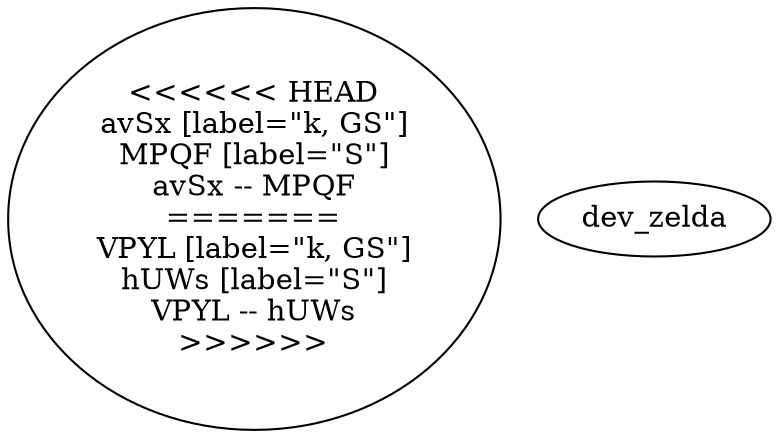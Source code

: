 graph {
<<<<<<< HEAD
avSx [label="k, GS"]
MPQF [label="S"]
avSx -- MPQF
=======
VPYL [label="k, GS"]
hUWs [label="S"]
VPYL -- hUWs
>>>>>>> dev_zelda
}